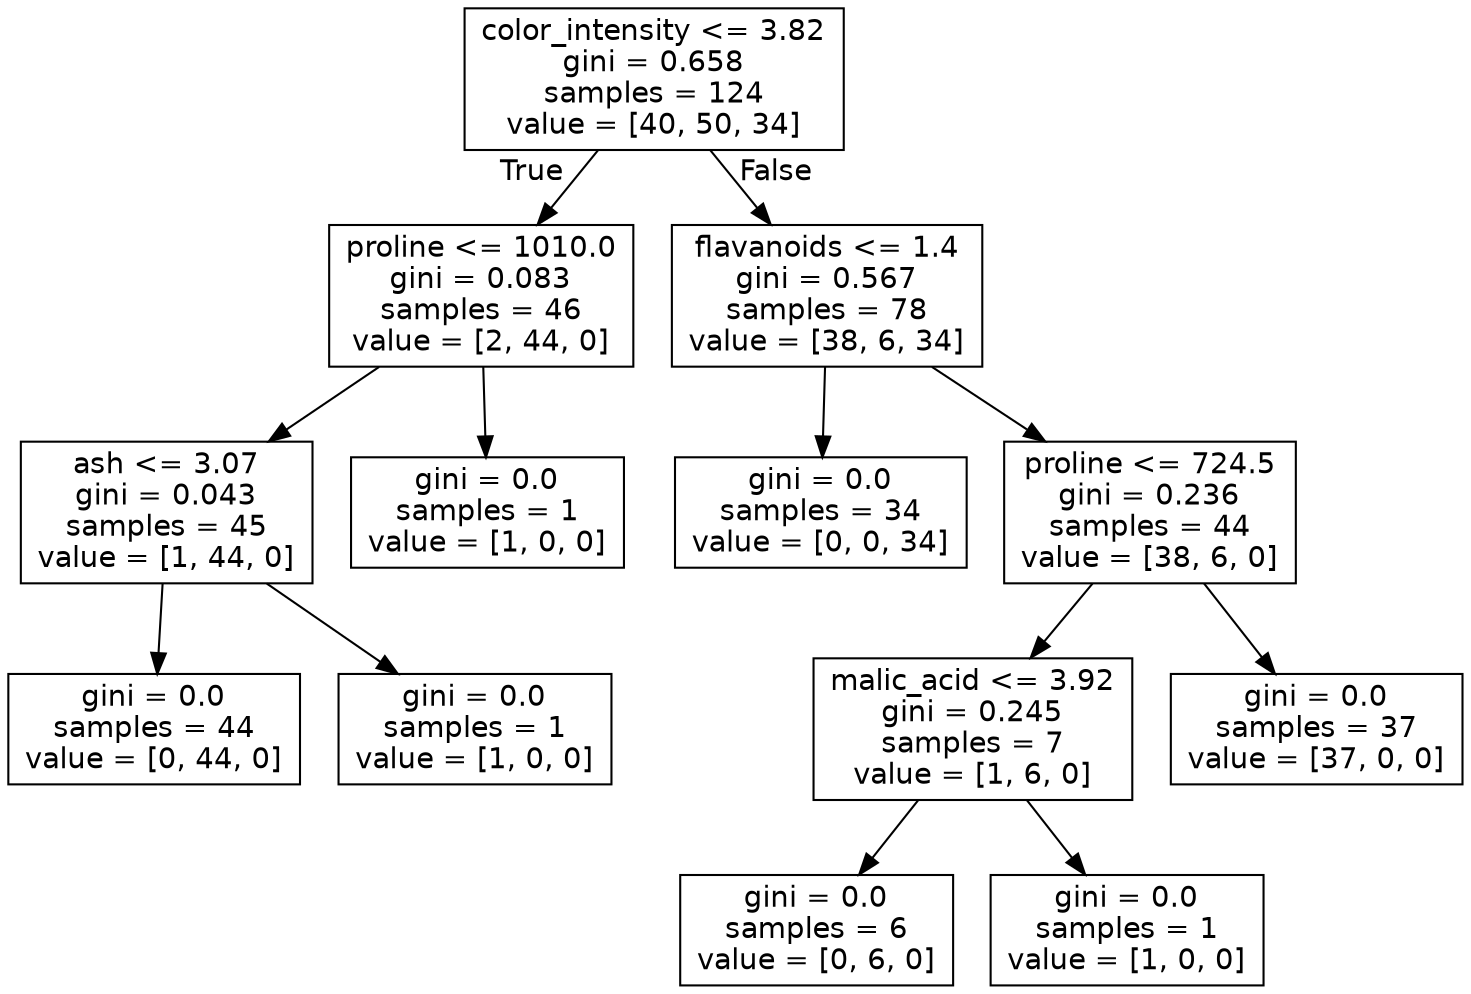 digraph Tree {
node [shape=box, fontname="helvetica"] ;
edge [fontname="helvetica"] ;
0 [label="color_intensity <= 3.82\ngini = 0.658\nsamples = 124\nvalue = [40, 50, 34]"] ;
1 [label="proline <= 1010.0\ngini = 0.083\nsamples = 46\nvalue = [2, 44, 0]"] ;
0 -> 1 [labeldistance=2.5, labelangle=45, headlabel="True"] ;
2 [label="ash <= 3.07\ngini = 0.043\nsamples = 45\nvalue = [1, 44, 0]"] ;
1 -> 2 ;
3 [label="gini = 0.0\nsamples = 44\nvalue = [0, 44, 0]"] ;
2 -> 3 ;
4 [label="gini = 0.0\nsamples = 1\nvalue = [1, 0, 0]"] ;
2 -> 4 ;
5 [label="gini = 0.0\nsamples = 1\nvalue = [1, 0, 0]"] ;
1 -> 5 ;
6 [label="flavanoids <= 1.4\ngini = 0.567\nsamples = 78\nvalue = [38, 6, 34]"] ;
0 -> 6 [labeldistance=2.5, labelangle=-45, headlabel="False"] ;
7 [label="gini = 0.0\nsamples = 34\nvalue = [0, 0, 34]"] ;
6 -> 7 ;
8 [label="proline <= 724.5\ngini = 0.236\nsamples = 44\nvalue = [38, 6, 0]"] ;
6 -> 8 ;
9 [label="malic_acid <= 3.92\ngini = 0.245\nsamples = 7\nvalue = [1, 6, 0]"] ;
8 -> 9 ;
10 [label="gini = 0.0\nsamples = 6\nvalue = [0, 6, 0]"] ;
9 -> 10 ;
11 [label="gini = 0.0\nsamples = 1\nvalue = [1, 0, 0]"] ;
9 -> 11 ;
12 [label="gini = 0.0\nsamples = 37\nvalue = [37, 0, 0]"] ;
8 -> 12 ;
}